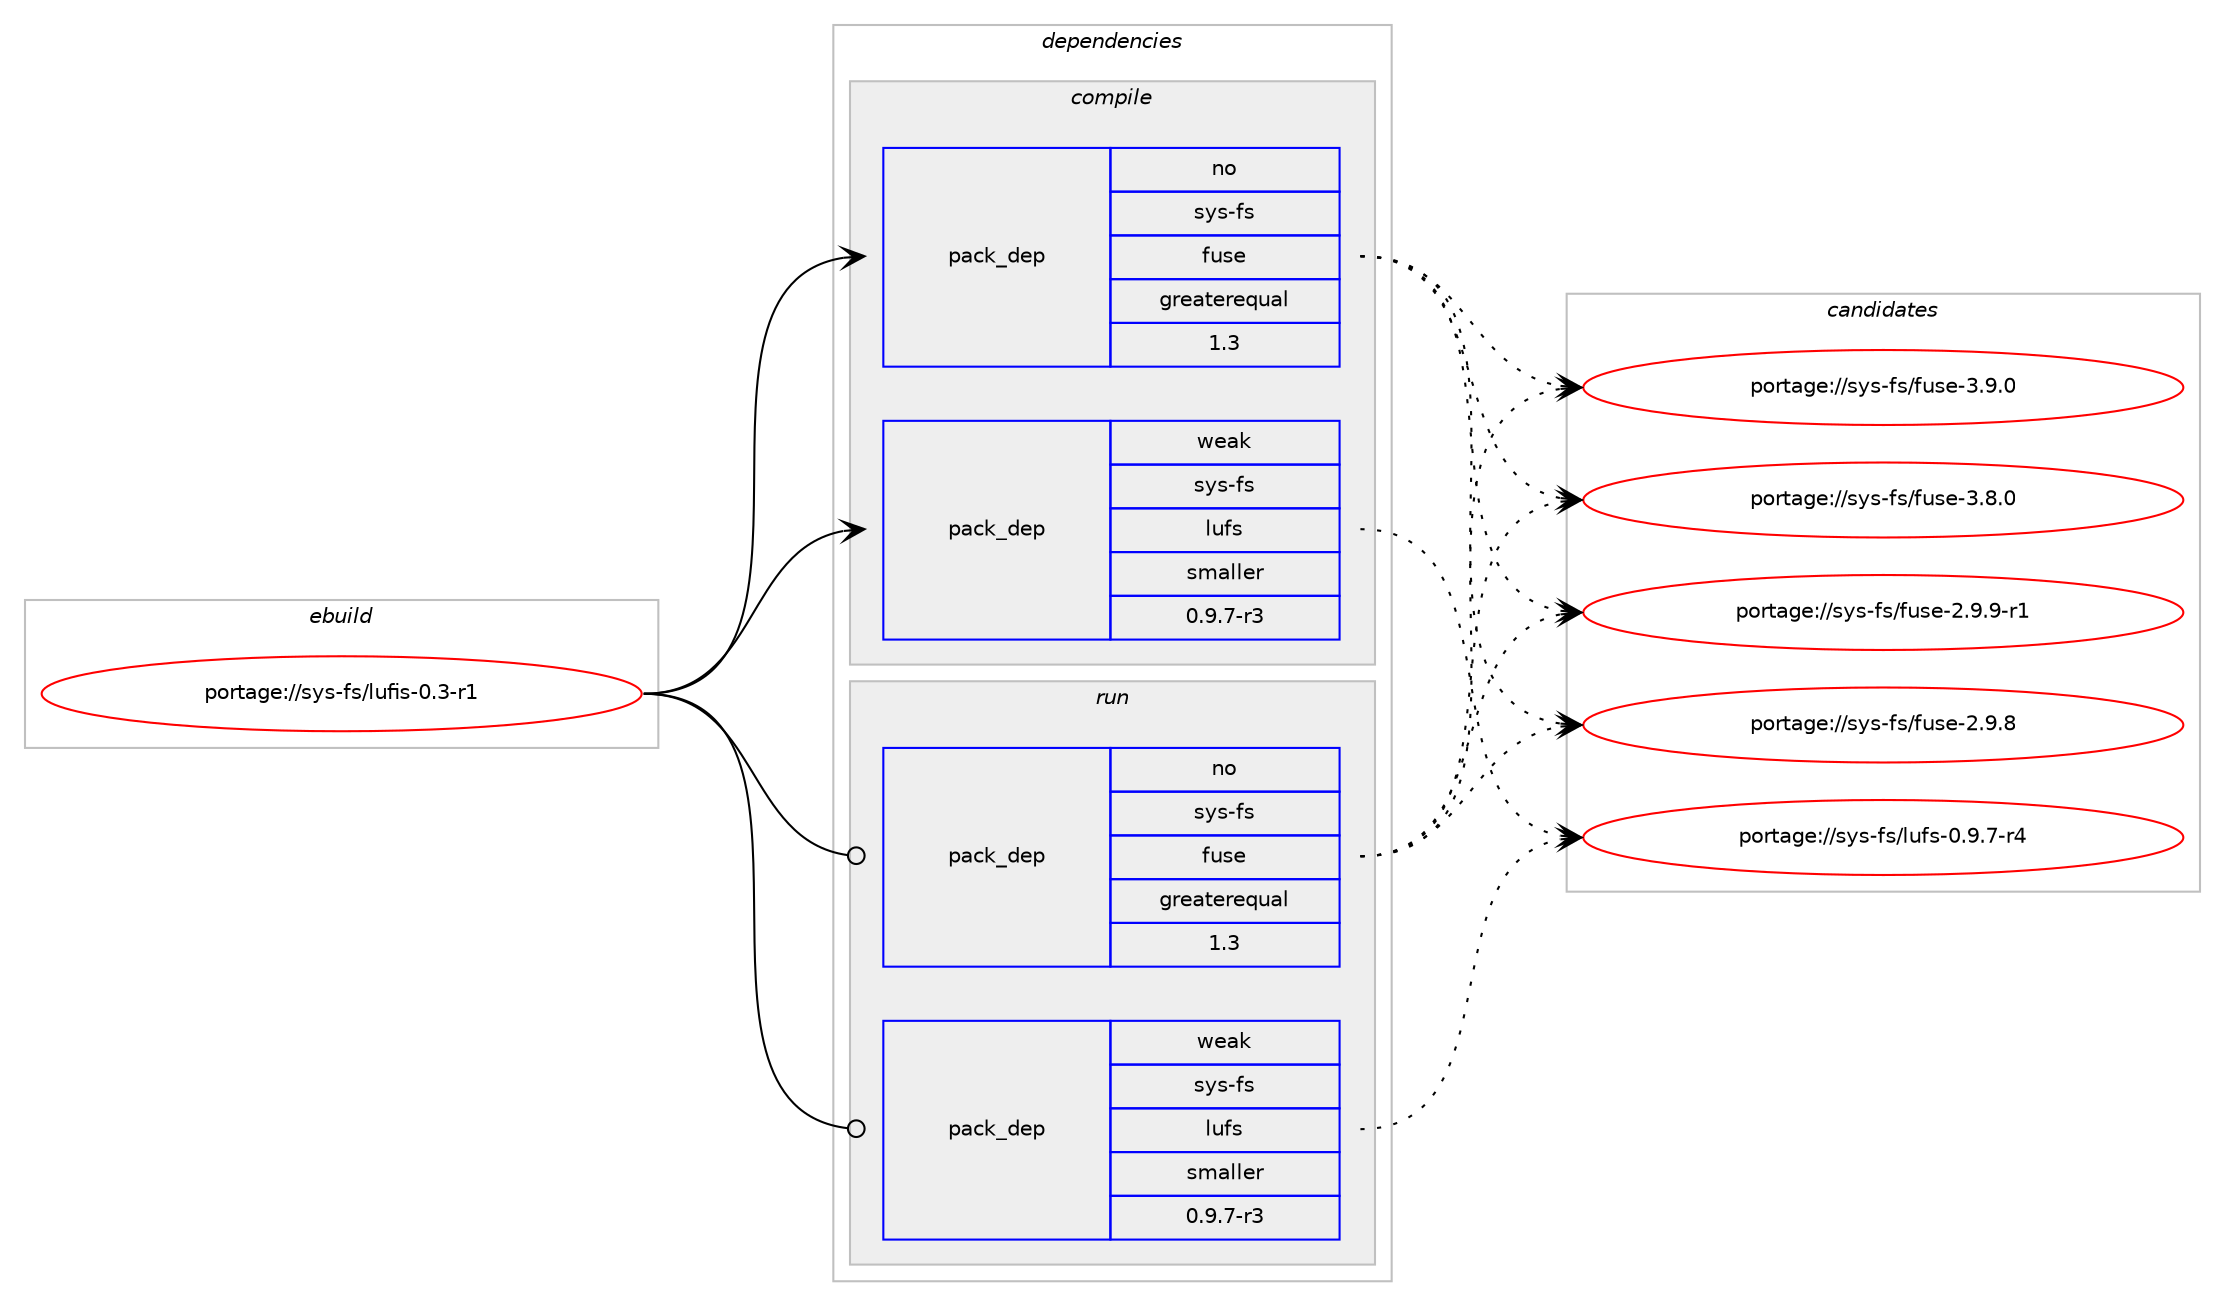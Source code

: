 digraph prolog {

# *************
# Graph options
# *************

newrank=true;
concentrate=true;
compound=true;
graph [rankdir=LR,fontname=Helvetica,fontsize=10,ranksep=1.5];#, ranksep=2.5, nodesep=0.2];
edge  [arrowhead=vee];
node  [fontname=Helvetica,fontsize=10];

# **********
# The ebuild
# **********

subgraph cluster_leftcol {
color=gray;
rank=same;
label=<<i>ebuild</i>>;
id [label="portage://sys-fs/lufis-0.3-r1", color=red, width=4, href="../sys-fs/lufis-0.3-r1.svg"];
}

# ****************
# The dependencies
# ****************

subgraph cluster_midcol {
color=gray;
label=<<i>dependencies</i>>;
subgraph cluster_compile {
fillcolor="#eeeeee";
style=filled;
label=<<i>compile</i>>;
subgraph pack27686 {
dependency35495 [label=<<TABLE BORDER="0" CELLBORDER="1" CELLSPACING="0" CELLPADDING="4" WIDTH="220"><TR><TD ROWSPAN="6" CELLPADDING="30">pack_dep</TD></TR><TR><TD WIDTH="110">no</TD></TR><TR><TD>sys-fs</TD></TR><TR><TD>fuse</TD></TR><TR><TD>greaterequal</TD></TR><TR><TD>1.3</TD></TR></TABLE>>, shape=none, color=blue];
}
id:e -> dependency35495:w [weight=20,style="solid",arrowhead="vee"];
subgraph pack27687 {
dependency35496 [label=<<TABLE BORDER="0" CELLBORDER="1" CELLSPACING="0" CELLPADDING="4" WIDTH="220"><TR><TD ROWSPAN="6" CELLPADDING="30">pack_dep</TD></TR><TR><TD WIDTH="110">weak</TD></TR><TR><TD>sys-fs</TD></TR><TR><TD>lufs</TD></TR><TR><TD>smaller</TD></TR><TR><TD>0.9.7-r3</TD></TR></TABLE>>, shape=none, color=blue];
}
id:e -> dependency35496:w [weight=20,style="solid",arrowhead="vee"];
}
subgraph cluster_compileandrun {
fillcolor="#eeeeee";
style=filled;
label=<<i>compile and run</i>>;
}
subgraph cluster_run {
fillcolor="#eeeeee";
style=filled;
label=<<i>run</i>>;
subgraph pack27688 {
dependency35497 [label=<<TABLE BORDER="0" CELLBORDER="1" CELLSPACING="0" CELLPADDING="4" WIDTH="220"><TR><TD ROWSPAN="6" CELLPADDING="30">pack_dep</TD></TR><TR><TD WIDTH="110">no</TD></TR><TR><TD>sys-fs</TD></TR><TR><TD>fuse</TD></TR><TR><TD>greaterequal</TD></TR><TR><TD>1.3</TD></TR></TABLE>>, shape=none, color=blue];
}
id:e -> dependency35497:w [weight=20,style="solid",arrowhead="odot"];
subgraph pack27689 {
dependency35498 [label=<<TABLE BORDER="0" CELLBORDER="1" CELLSPACING="0" CELLPADDING="4" WIDTH="220"><TR><TD ROWSPAN="6" CELLPADDING="30">pack_dep</TD></TR><TR><TD WIDTH="110">weak</TD></TR><TR><TD>sys-fs</TD></TR><TR><TD>lufs</TD></TR><TR><TD>smaller</TD></TR><TR><TD>0.9.7-r3</TD></TR></TABLE>>, shape=none, color=blue];
}
id:e -> dependency35498:w [weight=20,style="solid",arrowhead="odot"];
}
}

# **************
# The candidates
# **************

subgraph cluster_choices {
rank=same;
color=gray;
label=<<i>candidates</i>>;

subgraph choice27686 {
color=black;
nodesep=1;
choice1151211154510211547102117115101455146574648 [label="portage://sys-fs/fuse-3.9.0", color=red, width=4,href="../sys-fs/fuse-3.9.0.svg"];
choice1151211154510211547102117115101455146564648 [label="portage://sys-fs/fuse-3.8.0", color=red, width=4,href="../sys-fs/fuse-3.8.0.svg"];
choice11512111545102115471021171151014550465746574511449 [label="portage://sys-fs/fuse-2.9.9-r1", color=red, width=4,href="../sys-fs/fuse-2.9.9-r1.svg"];
choice1151211154510211547102117115101455046574656 [label="portage://sys-fs/fuse-2.9.8", color=red, width=4,href="../sys-fs/fuse-2.9.8.svg"];
dependency35495:e -> choice1151211154510211547102117115101455146574648:w [style=dotted,weight="100"];
dependency35495:e -> choice1151211154510211547102117115101455146564648:w [style=dotted,weight="100"];
dependency35495:e -> choice11512111545102115471021171151014550465746574511449:w [style=dotted,weight="100"];
dependency35495:e -> choice1151211154510211547102117115101455046574656:w [style=dotted,weight="100"];
}
subgraph choice27687 {
color=black;
nodesep=1;
choice11512111545102115471081171021154548465746554511452 [label="portage://sys-fs/lufs-0.9.7-r4", color=red, width=4,href="../sys-fs/lufs-0.9.7-r4.svg"];
dependency35496:e -> choice11512111545102115471081171021154548465746554511452:w [style=dotted,weight="100"];
}
subgraph choice27688 {
color=black;
nodesep=1;
choice1151211154510211547102117115101455146574648 [label="portage://sys-fs/fuse-3.9.0", color=red, width=4,href="../sys-fs/fuse-3.9.0.svg"];
choice1151211154510211547102117115101455146564648 [label="portage://sys-fs/fuse-3.8.0", color=red, width=4,href="../sys-fs/fuse-3.8.0.svg"];
choice11512111545102115471021171151014550465746574511449 [label="portage://sys-fs/fuse-2.9.9-r1", color=red, width=4,href="../sys-fs/fuse-2.9.9-r1.svg"];
choice1151211154510211547102117115101455046574656 [label="portage://sys-fs/fuse-2.9.8", color=red, width=4,href="../sys-fs/fuse-2.9.8.svg"];
dependency35497:e -> choice1151211154510211547102117115101455146574648:w [style=dotted,weight="100"];
dependency35497:e -> choice1151211154510211547102117115101455146564648:w [style=dotted,weight="100"];
dependency35497:e -> choice11512111545102115471021171151014550465746574511449:w [style=dotted,weight="100"];
dependency35497:e -> choice1151211154510211547102117115101455046574656:w [style=dotted,weight="100"];
}
subgraph choice27689 {
color=black;
nodesep=1;
choice11512111545102115471081171021154548465746554511452 [label="portage://sys-fs/lufs-0.9.7-r4", color=red, width=4,href="../sys-fs/lufs-0.9.7-r4.svg"];
dependency35498:e -> choice11512111545102115471081171021154548465746554511452:w [style=dotted,weight="100"];
}
}

}

